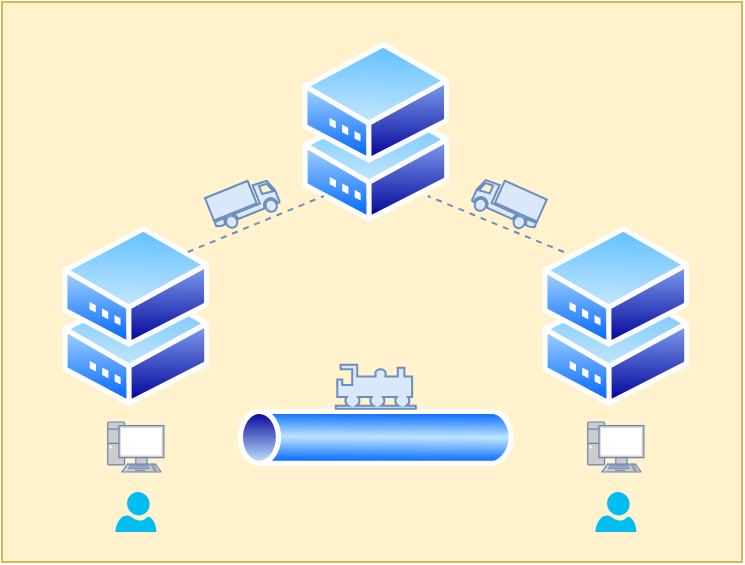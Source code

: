 <mxfile version="24.7.8">
  <diagram name="Page-1" id="M-J2hQaEqkAF_H8mkpg_">
    <mxGraphModel dx="1603" dy="1214" grid="1" gridSize="10" guides="1" tooltips="1" connect="1" arrows="1" fold="1" page="1" pageScale="1" pageWidth="827" pageHeight="1169" math="0" shadow="0">
      <root>
        <mxCell id="0" />
        <mxCell id="1" parent="0" />
        <mxCell id="qI8_qAPlaHJ_v-PPU4QN-16" value="" style="rounded=0;whiteSpace=wrap;html=1;fillColor=#fff2cc;strokeColor=#d6b656;" parent="1" vertex="1">
          <mxGeometry x="120" y="320" width="370" height="280" as="geometry" />
        </mxCell>
        <mxCell id="qI8_qAPlaHJ_v-PPU4QN-2" value="" style="image;aspect=fixed;perimeter=ellipsePerimeter;html=1;align=center;shadow=0;dashed=0;spacingTop=3;image=img/lib/active_directory/shadowed_router.svg;" parent="1" vertex="1">
          <mxGeometry x="270" y="340" width="73.8" height="90" as="geometry" />
        </mxCell>
        <mxCell id="qI8_qAPlaHJ_v-PPU4QN-4" value="" style="image;aspect=fixed;perimeter=ellipsePerimeter;html=1;align=center;shadow=0;dashed=0;spacingTop=3;image=img/lib/active_directory/shadowed_router.svg;" parent="1" vertex="1">
          <mxGeometry x="390" y="432" width="73.8" height="90" as="geometry" />
        </mxCell>
        <mxCell id="qI8_qAPlaHJ_v-PPU4QN-5" value="" style="image;aspect=fixed;perimeter=ellipsePerimeter;html=1;align=center;shadow=0;dashed=0;spacingTop=3;image=img/lib/active_directory/shadowed_router.svg;" parent="1" vertex="1">
          <mxGeometry x="150" y="432" width="73.8" height="90" as="geometry" />
        </mxCell>
        <mxCell id="qI8_qAPlaHJ_v-PPU4QN-7" value="" style="fontColor=#0066CC;verticalAlign=top;verticalLabelPosition=bottom;labelPosition=center;align=center;html=1;outlineConnect=0;fillColor=#CCCCCC;strokeColor=#6881B3;gradientColor=none;gradientDirection=north;strokeWidth=2;shape=mxgraph.networks.pc;" parent="1" vertex="1">
          <mxGeometry x="412.85" y="530" width="28.1" height="25" as="geometry" />
        </mxCell>
        <mxCell id="qI8_qAPlaHJ_v-PPU4QN-8" value="" style="fontColor=#0066CC;verticalAlign=top;verticalLabelPosition=bottom;labelPosition=center;align=center;html=1;outlineConnect=0;fillColor=#CCCCCC;strokeColor=#6881B3;gradientColor=none;gradientDirection=north;strokeWidth=2;shape=mxgraph.networks.pc;" parent="1" vertex="1">
          <mxGeometry x="172.85" y="530" width="28.1" height="25" as="geometry" />
        </mxCell>
        <mxCell id="qI8_qAPlaHJ_v-PPU4QN-9" value="" style="image;aspect=fixed;perimeter=ellipsePerimeter;html=1;align=center;shadow=0;dashed=0;spacingTop=3;image=img/lib/active_directory/tunnel.svg;" parent="1" vertex="1">
          <mxGeometry x="235.35" y="523.38" width="143.1" height="28.62" as="geometry" />
        </mxCell>
        <mxCell id="qI8_qAPlaHJ_v-PPU4QN-10" value="" style="endArrow=none;html=1;rounded=0;entryX=0;entryY=1;entryDx=0;entryDy=0;exitX=1;exitY=0;exitDx=0;exitDy=0;fillColor=#dae8fc;strokeColor=#6c8ebf;dashed=1;" parent="1" source="qI8_qAPlaHJ_v-PPU4QN-5" target="qI8_qAPlaHJ_v-PPU4QN-2" edge="1">
          <mxGeometry width="50" height="50" relative="1" as="geometry">
            <mxPoint x="420" y="632" as="sourcePoint" />
            <mxPoint x="470" y="582" as="targetPoint" />
          </mxGeometry>
        </mxCell>
        <mxCell id="qI8_qAPlaHJ_v-PPU4QN-11" value="" style="endArrow=none;html=1;rounded=0;entryX=1;entryY=1;entryDx=0;entryDy=0;exitX=0;exitY=0;exitDx=0;exitDy=0;fillColor=#dae8fc;strokeColor=#6c8ebf;dashed=1;" parent="1" source="qI8_qAPlaHJ_v-PPU4QN-4" target="qI8_qAPlaHJ_v-PPU4QN-2" edge="1">
          <mxGeometry width="50" height="50" relative="1" as="geometry">
            <mxPoint x="223" y="455" as="sourcePoint" />
            <mxPoint x="291" y="427" as="targetPoint" />
          </mxGeometry>
        </mxCell>
        <mxCell id="qI8_qAPlaHJ_v-PPU4QN-12" value="" style="shape=mxgraph.signs.transportation.truck_1;html=1;pointerEvents=1;fillColor=#dae8fc;strokeColor=#6c8ebf;verticalLabelPosition=bottom;verticalAlign=top;align=center;rotation=24;shadow=0;gradientColor=none;" parent="1" vertex="1">
          <mxGeometry x="356" y="411" width="34" height="19" as="geometry" />
        </mxCell>
        <mxCell id="qI8_qAPlaHJ_v-PPU4QN-14" value="" style="shape=mxgraph.signs.transportation.truck_1;html=1;pointerEvents=1;fillColor=#dae8fc;strokeColor=#6c8ebf;verticalLabelPosition=bottom;verticalAlign=top;align=center;rotation=338;shadow=0;gradientColor=none;direction=east;flipV=0;flipH=1;" parent="1" vertex="1">
          <mxGeometry x="223.8" y="411" width="34" height="19" as="geometry" />
        </mxCell>
        <mxCell id="qI8_qAPlaHJ_v-PPU4QN-15" value="" style="shape=mxgraph.signs.transportation.train_3;html=1;pointerEvents=1;fillColor=#dae8fc;strokeColor=#6c8ebf;verticalLabelPosition=bottom;verticalAlign=top;align=center;" parent="1" vertex="1">
          <mxGeometry x="286.9" y="501.38" width="40" height="22" as="geometry" />
        </mxCell>
        <mxCell id="qI8_qAPlaHJ_v-PPU4QN-19" value="" style="verticalLabelPosition=bottom;html=1;verticalAlign=top;align=center;strokeColor=none;fillColor=#00BEF2;shape=mxgraph.azure.user;" parent="1" vertex="1">
          <mxGeometry x="176.65" y="565" width="20.5" height="20" as="geometry" />
        </mxCell>
        <mxCell id="qI8_qAPlaHJ_v-PPU4QN-20" value="" style="verticalLabelPosition=bottom;html=1;verticalAlign=top;align=center;strokeColor=none;fillColor=#00BEF2;shape=mxgraph.azure.user;" parent="1" vertex="1">
          <mxGeometry x="416.65" y="565" width="20.5" height="20" as="geometry" />
        </mxCell>
      </root>
    </mxGraphModel>
  </diagram>
</mxfile>
